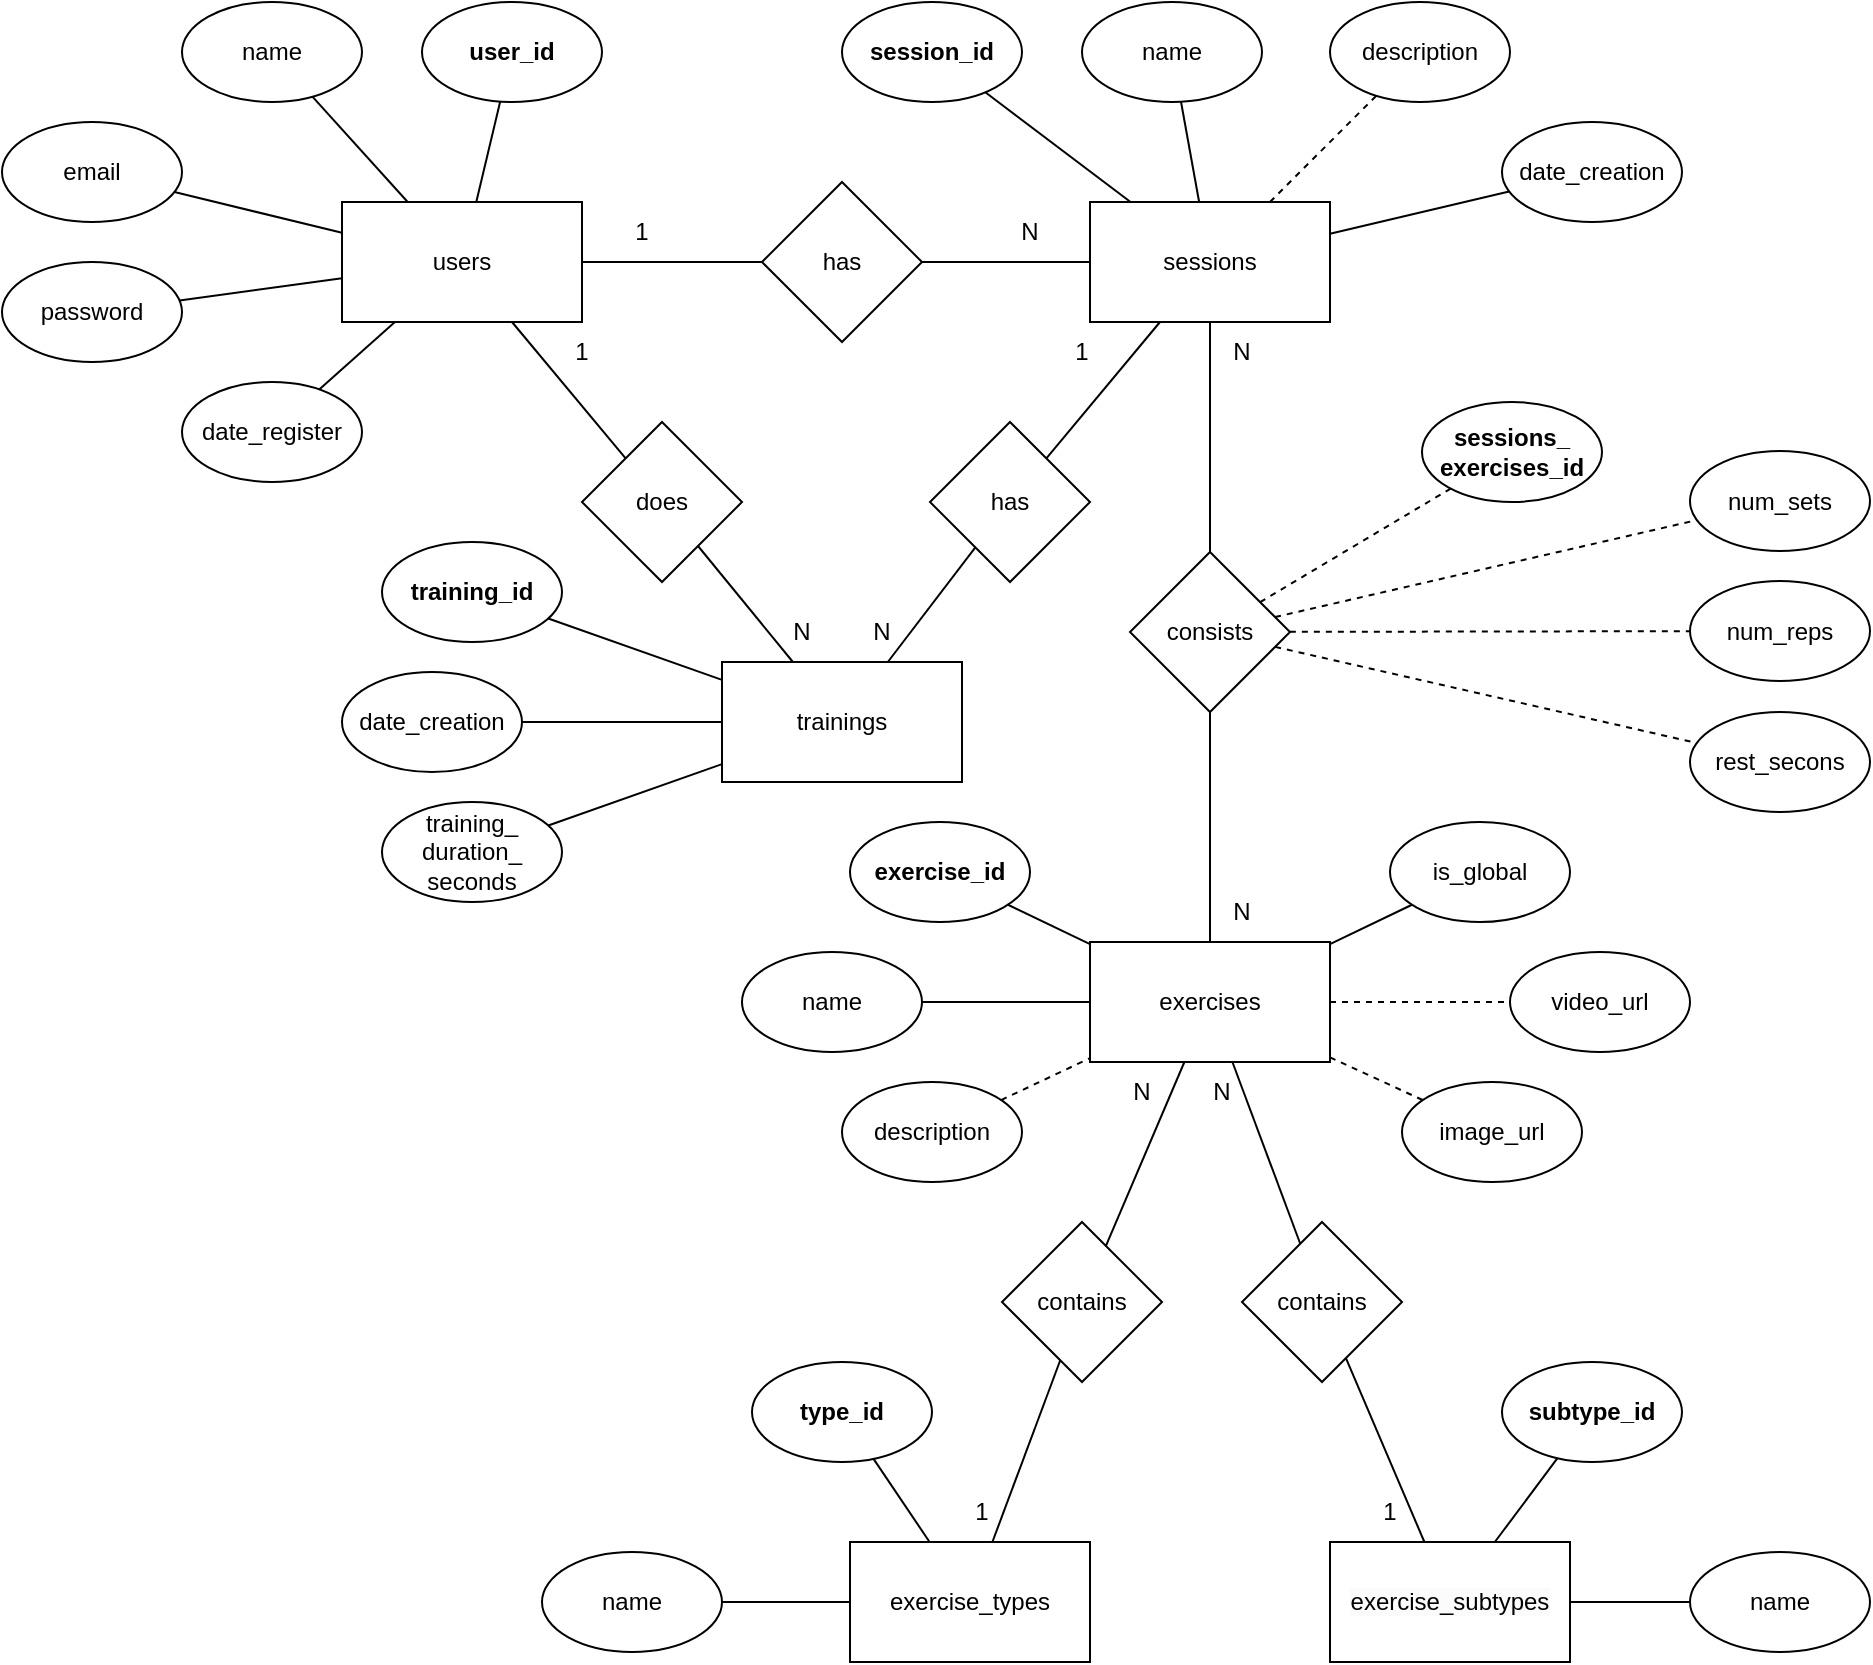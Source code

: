 <mxfile version="26.1.1">
  <diagram name="Page-1" id="KWKixU5v3_Od0d5qYe9I">
    <mxGraphModel dx="1434" dy="827" grid="1" gridSize="10" guides="1" tooltips="1" connect="1" arrows="1" fold="1" page="1" pageScale="1" pageWidth="827" pageHeight="1169" math="0" shadow="0">
      <root>
        <mxCell id="0" />
        <mxCell id="1" parent="0" />
        <mxCell id="nU5c1gYI4mI4mL374CUJ-8" value="users" style="rounded=0;whiteSpace=wrap;html=1;" parent="1" vertex="1">
          <mxGeometry x="230" y="330" width="120" height="60" as="geometry" />
        </mxCell>
        <mxCell id="nU5c1gYI4mI4mL374CUJ-9" value="trainings" style="rounded=0;whiteSpace=wrap;html=1;" parent="1" vertex="1">
          <mxGeometry x="420" y="560" width="120" height="60" as="geometry" />
        </mxCell>
        <mxCell id="nU5c1gYI4mI4mL374CUJ-10" value="exercises" style="rounded=0;whiteSpace=wrap;html=1;" parent="1" vertex="1">
          <mxGeometry x="604" y="700" width="120" height="60" as="geometry" />
        </mxCell>
        <mxCell id="nU5c1gYI4mI4mL374CUJ-11" value="exercise_types" style="rounded=0;whiteSpace=wrap;html=1;" parent="1" vertex="1">
          <mxGeometry x="484" y="1000" width="120" height="60" as="geometry" />
        </mxCell>
        <mxCell id="nU5c1gYI4mI4mL374CUJ-12" value="&lt;span style=&quot;caret-color: rgb(0, 0, 0); color: rgb(0, 0, 0); font-family: Helvetica; font-size: 12px; font-style: normal; font-variant-caps: normal; font-weight: 400; letter-spacing: normal; text-align: center; text-indent: 0px; text-transform: none; white-space: normal; word-spacing: 0px; -webkit-text-stroke-width: 0px; background-color: rgb(251, 251, 251); text-decoration: none; float: none; display: inline !important;&quot;&gt;exercise_subtypes&lt;/span&gt;" style="rounded=0;whiteSpace=wrap;html=1;" parent="1" vertex="1">
          <mxGeometry x="724" y="1000" width="120" height="60" as="geometry" />
        </mxCell>
        <mxCell id="nU5c1gYI4mI4mL374CUJ-13" value="sessions" style="rounded=0;whiteSpace=wrap;html=1;" parent="1" vertex="1">
          <mxGeometry x="604" y="330" width="120" height="60" as="geometry" />
        </mxCell>
        <mxCell id="nU5c1gYI4mI4mL374CUJ-15" value="" style="endArrow=none;html=1;rounded=0;" parent="1" source="nU5c1gYI4mI4mL374CUJ-8" target="nU5c1gYI4mI4mL374CUJ-16" edge="1">
          <mxGeometry width="50" height="50" relative="1" as="geometry">
            <mxPoint x="370" y="520" as="sourcePoint" />
            <mxPoint x="420" y="470" as="targetPoint" />
          </mxGeometry>
        </mxCell>
        <mxCell id="nU5c1gYI4mI4mL374CUJ-16" value="has" style="rhombus;whiteSpace=wrap;html=1;" parent="1" vertex="1">
          <mxGeometry x="440" y="320" width="80" height="80" as="geometry" />
        </mxCell>
        <mxCell id="nU5c1gYI4mI4mL374CUJ-17" value="" style="endArrow=none;html=1;rounded=0;" parent="1" source="nU5c1gYI4mI4mL374CUJ-16" target="nU5c1gYI4mI4mL374CUJ-13" edge="1">
          <mxGeometry width="50" height="50" relative="1" as="geometry">
            <mxPoint x="360" y="460" as="sourcePoint" />
            <mxPoint x="450" y="460" as="targetPoint" />
          </mxGeometry>
        </mxCell>
        <mxCell id="nU5c1gYI4mI4mL374CUJ-18" value="contains" style="rhombus;whiteSpace=wrap;html=1;" parent="1" vertex="1">
          <mxGeometry x="680" y="840" width="80" height="80" as="geometry" />
        </mxCell>
        <mxCell id="nU5c1gYI4mI4mL374CUJ-19" value="" style="endArrow=none;html=1;rounded=0;" parent="1" source="nU5c1gYI4mI4mL374CUJ-18" target="nU5c1gYI4mI4mL374CUJ-10" edge="1">
          <mxGeometry width="50" height="50" relative="1" as="geometry">
            <mxPoint x="834" y="630" as="sourcePoint" />
            <mxPoint x="884" y="580" as="targetPoint" />
          </mxGeometry>
        </mxCell>
        <mxCell id="nU5c1gYI4mI4mL374CUJ-20" value="" style="endArrow=none;html=1;rounded=0;" parent="1" source="nU5c1gYI4mI4mL374CUJ-18" target="nU5c1gYI4mI4mL374CUJ-12" edge="1">
          <mxGeometry width="50" height="50" relative="1" as="geometry">
            <mxPoint x="814" y="660" as="sourcePoint" />
            <mxPoint x="864" y="610" as="targetPoint" />
          </mxGeometry>
        </mxCell>
        <mxCell id="nU5c1gYI4mI4mL374CUJ-21" value="" style="endArrow=none;html=1;rounded=0;" parent="1" source="nU5c1gYI4mI4mL374CUJ-11" target="AYut2Y6KYgVJutitVhbc-2" edge="1">
          <mxGeometry width="50" height="50" relative="1" as="geometry">
            <mxPoint x="864" y="680" as="sourcePoint" />
            <mxPoint x="914" y="630" as="targetPoint" />
          </mxGeometry>
        </mxCell>
        <mxCell id="nU5c1gYI4mI4mL374CUJ-22" value="" style="endArrow=none;html=1;rounded=0;" parent="1" source="nU5c1gYI4mI4mL374CUJ-23" target="nU5c1gYI4mI4mL374CUJ-13" edge="1">
          <mxGeometry width="50" height="50" relative="1" as="geometry">
            <mxPoint x="455" y="570" as="sourcePoint" />
            <mxPoint x="505" y="520" as="targetPoint" />
          </mxGeometry>
        </mxCell>
        <mxCell id="nU5c1gYI4mI4mL374CUJ-23" value="consists" style="rhombus;whiteSpace=wrap;html=1;" parent="1" vertex="1">
          <mxGeometry x="624" y="505" width="80" height="80" as="geometry" />
        </mxCell>
        <mxCell id="nU5c1gYI4mI4mL374CUJ-24" value="" style="endArrow=none;html=1;rounded=0;" parent="1" source="nU5c1gYI4mI4mL374CUJ-23" target="nU5c1gYI4mI4mL374CUJ-10" edge="1">
          <mxGeometry width="50" height="50" relative="1" as="geometry">
            <mxPoint x="580" y="630" as="sourcePoint" />
            <mxPoint x="630" y="580" as="targetPoint" />
          </mxGeometry>
        </mxCell>
        <mxCell id="nU5c1gYI4mI4mL374CUJ-25" value="" style="endArrow=none;html=1;rounded=0;" parent="1" source="nU5c1gYI4mI4mL374CUJ-26" target="nU5c1gYI4mI4mL374CUJ-9" edge="1">
          <mxGeometry width="50" height="50" relative="1" as="geometry">
            <mxPoint x="390" y="330" as="sourcePoint" />
            <mxPoint x="440" y="280" as="targetPoint" />
          </mxGeometry>
        </mxCell>
        <mxCell id="nU5c1gYI4mI4mL374CUJ-26" value="does" style="rhombus;whiteSpace=wrap;html=1;" parent="1" vertex="1">
          <mxGeometry x="350" y="440" width="80" height="80" as="geometry" />
        </mxCell>
        <mxCell id="nU5c1gYI4mI4mL374CUJ-27" value="" style="endArrow=none;html=1;rounded=0;" parent="1" source="nU5c1gYI4mI4mL374CUJ-8" target="nU5c1gYI4mI4mL374CUJ-26" edge="1">
          <mxGeometry width="50" height="50" relative="1" as="geometry">
            <mxPoint x="390" y="330" as="sourcePoint" />
            <mxPoint x="440" y="280" as="targetPoint" />
          </mxGeometry>
        </mxCell>
        <mxCell id="nU5c1gYI4mI4mL374CUJ-28" value="has" style="rhombus;whiteSpace=wrap;html=1;" parent="1" vertex="1">
          <mxGeometry x="524" y="440" width="80" height="80" as="geometry" />
        </mxCell>
        <mxCell id="nU5c1gYI4mI4mL374CUJ-29" value="" style="endArrow=none;html=1;rounded=0;" parent="1" source="nU5c1gYI4mI4mL374CUJ-9" target="nU5c1gYI4mI4mL374CUJ-28" edge="1">
          <mxGeometry width="50" height="50" relative="1" as="geometry">
            <mxPoint x="390" y="520" as="sourcePoint" />
            <mxPoint x="440" y="470" as="targetPoint" />
          </mxGeometry>
        </mxCell>
        <mxCell id="nU5c1gYI4mI4mL374CUJ-30" value="" style="endArrow=none;html=1;rounded=0;" parent="1" source="nU5c1gYI4mI4mL374CUJ-28" target="nU5c1gYI4mI4mL374CUJ-13" edge="1">
          <mxGeometry width="50" height="50" relative="1" as="geometry">
            <mxPoint x="390" y="520" as="sourcePoint" />
            <mxPoint x="440" y="470" as="targetPoint" />
          </mxGeometry>
        </mxCell>
        <mxCell id="nU5c1gYI4mI4mL374CUJ-31" value="sessions_&lt;div&gt;exercises_id&lt;/div&gt;" style="ellipse;whiteSpace=wrap;html=1;fontStyle=1" parent="1" vertex="1">
          <mxGeometry x="770" y="430" width="90" height="50" as="geometry" />
        </mxCell>
        <mxCell id="nU5c1gYI4mI4mL374CUJ-33" value="num_sets" style="ellipse;whiteSpace=wrap;html=1;" parent="1" vertex="1">
          <mxGeometry x="904" y="454.5" width="90" height="50" as="geometry" />
        </mxCell>
        <mxCell id="nU5c1gYI4mI4mL374CUJ-34" value="num_reps" style="ellipse;whiteSpace=wrap;html=1;" parent="1" vertex="1">
          <mxGeometry x="904" y="519.5" width="90" height="50" as="geometry" />
        </mxCell>
        <mxCell id="nU5c1gYI4mI4mL374CUJ-35" value="rest_secons" style="ellipse;whiteSpace=wrap;html=1;" parent="1" vertex="1">
          <mxGeometry x="904" y="585" width="90" height="50" as="geometry" />
        </mxCell>
        <mxCell id="nU5c1gYI4mI4mL374CUJ-36" value="" style="endArrow=none;dashed=1;html=1;rounded=0;" parent="1" source="nU5c1gYI4mI4mL374CUJ-23" target="nU5c1gYI4mI4mL374CUJ-31" edge="1">
          <mxGeometry width="50" height="50" relative="1" as="geometry">
            <mxPoint x="850" y="670" as="sourcePoint" />
            <mxPoint x="900" y="620" as="targetPoint" />
          </mxGeometry>
        </mxCell>
        <mxCell id="nU5c1gYI4mI4mL374CUJ-37" value="" style="endArrow=none;dashed=1;html=1;rounded=0;" parent="1" source="nU5c1gYI4mI4mL374CUJ-23" target="nU5c1gYI4mI4mL374CUJ-33" edge="1">
          <mxGeometry width="50" height="50" relative="1" as="geometry">
            <mxPoint x="716" y="507" as="sourcePoint" />
            <mxPoint x="844" y="450" as="targetPoint" />
          </mxGeometry>
        </mxCell>
        <mxCell id="nU5c1gYI4mI4mL374CUJ-38" value="" style="endArrow=none;dashed=1;html=1;rounded=0;" parent="1" source="nU5c1gYI4mI4mL374CUJ-23" target="nU5c1gYI4mI4mL374CUJ-34" edge="1">
          <mxGeometry width="50" height="50" relative="1" as="geometry">
            <mxPoint x="710" y="486" as="sourcePoint" />
            <mxPoint x="911" y="460" as="targetPoint" />
          </mxGeometry>
        </mxCell>
        <mxCell id="nU5c1gYI4mI4mL374CUJ-39" value="" style="endArrow=none;dashed=1;html=1;rounded=0;" parent="1" source="nU5c1gYI4mI4mL374CUJ-23" target="nU5c1gYI4mI4mL374CUJ-35" edge="1">
          <mxGeometry width="50" height="50" relative="1" as="geometry">
            <mxPoint x="720" y="496" as="sourcePoint" />
            <mxPoint x="921" y="470" as="targetPoint" />
          </mxGeometry>
        </mxCell>
        <mxCell id="nU5c1gYI4mI4mL374CUJ-40" value="user_id" style="ellipse;whiteSpace=wrap;html=1;fontStyle=1" parent="1" vertex="1">
          <mxGeometry x="270" y="230" width="90" height="50" as="geometry" />
        </mxCell>
        <mxCell id="nU5c1gYI4mI4mL374CUJ-41" value="name" style="ellipse;whiteSpace=wrap;html=1;" parent="1" vertex="1">
          <mxGeometry x="150" y="230" width="90" height="50" as="geometry" />
        </mxCell>
        <mxCell id="nU5c1gYI4mI4mL374CUJ-42" value="email" style="ellipse;whiteSpace=wrap;html=1;" parent="1" vertex="1">
          <mxGeometry x="60" y="290" width="90" height="50" as="geometry" />
        </mxCell>
        <mxCell id="nU5c1gYI4mI4mL374CUJ-43" value="password" style="ellipse;whiteSpace=wrap;html=1;" parent="1" vertex="1">
          <mxGeometry x="60" y="360" width="90" height="50" as="geometry" />
        </mxCell>
        <mxCell id="nU5c1gYI4mI4mL374CUJ-44" value="date_register" style="ellipse;whiteSpace=wrap;html=1;" parent="1" vertex="1">
          <mxGeometry x="150" y="420" width="90" height="50" as="geometry" />
        </mxCell>
        <mxCell id="nU5c1gYI4mI4mL374CUJ-45" value="" style="endArrow=none;html=1;rounded=0;" parent="1" source="nU5c1gYI4mI4mL374CUJ-8" target="nU5c1gYI4mI4mL374CUJ-40" edge="1">
          <mxGeometry width="50" height="50" relative="1" as="geometry">
            <mxPoint x="390" y="500" as="sourcePoint" />
            <mxPoint x="440" y="450" as="targetPoint" />
          </mxGeometry>
        </mxCell>
        <mxCell id="nU5c1gYI4mI4mL374CUJ-46" value="" style="endArrow=none;html=1;rounded=0;" parent="1" source="nU5c1gYI4mI4mL374CUJ-8" target="nU5c1gYI4mI4mL374CUJ-41" edge="1">
          <mxGeometry width="50" height="50" relative="1" as="geometry">
            <mxPoint x="307" y="340" as="sourcePoint" />
            <mxPoint x="319" y="290" as="targetPoint" />
          </mxGeometry>
        </mxCell>
        <mxCell id="nU5c1gYI4mI4mL374CUJ-47" value="" style="endArrow=none;html=1;rounded=0;" parent="1" source="nU5c1gYI4mI4mL374CUJ-8" target="nU5c1gYI4mI4mL374CUJ-42" edge="1">
          <mxGeometry width="50" height="50" relative="1" as="geometry">
            <mxPoint x="317" y="350" as="sourcePoint" />
            <mxPoint x="329" y="300" as="targetPoint" />
          </mxGeometry>
        </mxCell>
        <mxCell id="nU5c1gYI4mI4mL374CUJ-48" value="" style="endArrow=none;html=1;rounded=0;" parent="1" source="nU5c1gYI4mI4mL374CUJ-43" target="nU5c1gYI4mI4mL374CUJ-8" edge="1">
          <mxGeometry width="50" height="50" relative="1" as="geometry">
            <mxPoint x="327" y="360" as="sourcePoint" />
            <mxPoint x="339" y="310" as="targetPoint" />
          </mxGeometry>
        </mxCell>
        <mxCell id="nU5c1gYI4mI4mL374CUJ-49" value="" style="endArrow=none;html=1;rounded=0;" parent="1" source="nU5c1gYI4mI4mL374CUJ-44" target="nU5c1gYI4mI4mL374CUJ-8" edge="1">
          <mxGeometry width="50" height="50" relative="1" as="geometry">
            <mxPoint x="337" y="370" as="sourcePoint" />
            <mxPoint x="349" y="320" as="targetPoint" />
          </mxGeometry>
        </mxCell>
        <mxCell id="nU5c1gYI4mI4mL374CUJ-50" value="session_id" style="ellipse;whiteSpace=wrap;html=1;fontStyle=1" parent="1" vertex="1">
          <mxGeometry x="480" y="230" width="90" height="50" as="geometry" />
        </mxCell>
        <mxCell id="nU5c1gYI4mI4mL374CUJ-51" value="name" style="ellipse;whiteSpace=wrap;html=1;" parent="1" vertex="1">
          <mxGeometry x="600" y="230" width="90" height="50" as="geometry" />
        </mxCell>
        <mxCell id="nU5c1gYI4mI4mL374CUJ-52" value="date_creation" style="ellipse;whiteSpace=wrap;html=1;" parent="1" vertex="1">
          <mxGeometry x="810" y="290" width="90" height="50" as="geometry" />
        </mxCell>
        <mxCell id="nU5c1gYI4mI4mL374CUJ-53" value="description" style="ellipse;whiteSpace=wrap;html=1;" parent="1" vertex="1">
          <mxGeometry x="724" y="230" width="90" height="50" as="geometry" />
        </mxCell>
        <mxCell id="nU5c1gYI4mI4mL374CUJ-54" value="" style="endArrow=none;html=1;rounded=0;" parent="1" source="nU5c1gYI4mI4mL374CUJ-13" target="nU5c1gYI4mI4mL374CUJ-50" edge="1">
          <mxGeometry width="50" height="50" relative="1" as="geometry">
            <mxPoint x="307" y="340" as="sourcePoint" />
            <mxPoint x="319" y="290" as="targetPoint" />
          </mxGeometry>
        </mxCell>
        <mxCell id="nU5c1gYI4mI4mL374CUJ-55" value="" style="endArrow=none;html=1;rounded=0;" parent="1" source="nU5c1gYI4mI4mL374CUJ-13" target="nU5c1gYI4mI4mL374CUJ-51" edge="1">
          <mxGeometry width="50" height="50" relative="1" as="geometry">
            <mxPoint x="317" y="350" as="sourcePoint" />
            <mxPoint x="329" y="300" as="targetPoint" />
          </mxGeometry>
        </mxCell>
        <mxCell id="nU5c1gYI4mI4mL374CUJ-57" value="" style="endArrow=none;html=1;rounded=0;" parent="1" source="nU5c1gYI4mI4mL374CUJ-13" target="nU5c1gYI4mI4mL374CUJ-52" edge="1">
          <mxGeometry width="50" height="50" relative="1" as="geometry">
            <mxPoint x="337" y="370" as="sourcePoint" />
            <mxPoint x="349" y="320" as="targetPoint" />
          </mxGeometry>
        </mxCell>
        <mxCell id="nU5c1gYI4mI4mL374CUJ-58" value="exercise_id" style="ellipse;whiteSpace=wrap;html=1;fontStyle=1" parent="1" vertex="1">
          <mxGeometry x="484" y="640" width="90" height="50" as="geometry" />
        </mxCell>
        <mxCell id="nU5c1gYI4mI4mL374CUJ-59" value="name" style="ellipse;whiteSpace=wrap;html=1;" parent="1" vertex="1">
          <mxGeometry x="430" y="705" width="90" height="50" as="geometry" />
        </mxCell>
        <mxCell id="nU5c1gYI4mI4mL374CUJ-60" value="is_global" style="ellipse;whiteSpace=wrap;html=1;" parent="1" vertex="1">
          <mxGeometry x="754" y="640" width="90" height="50" as="geometry" />
        </mxCell>
        <mxCell id="nU5c1gYI4mI4mL374CUJ-61" value="description" style="ellipse;whiteSpace=wrap;html=1;" parent="1" vertex="1">
          <mxGeometry x="480" y="770" width="90" height="50" as="geometry" />
        </mxCell>
        <mxCell id="nU5c1gYI4mI4mL374CUJ-62" value="video_url" style="ellipse;whiteSpace=wrap;html=1;" parent="1" vertex="1">
          <mxGeometry x="814" y="705" width="90" height="50" as="geometry" />
        </mxCell>
        <mxCell id="nU5c1gYI4mI4mL374CUJ-63" value="image_url" style="ellipse;whiteSpace=wrap;html=1;" parent="1" vertex="1">
          <mxGeometry x="760" y="770" width="90" height="50" as="geometry" />
        </mxCell>
        <mxCell id="nU5c1gYI4mI4mL374CUJ-64" value="" style="endArrow=none;dashed=1;html=1;rounded=0;" parent="1" source="nU5c1gYI4mI4mL374CUJ-13" target="nU5c1gYI4mI4mL374CUJ-53" edge="1">
          <mxGeometry width="50" height="50" relative="1" as="geometry">
            <mxPoint x="702" y="478" as="sourcePoint" />
            <mxPoint x="830" y="421" as="targetPoint" />
          </mxGeometry>
        </mxCell>
        <mxCell id="nU5c1gYI4mI4mL374CUJ-65" value="" style="endArrow=none;html=1;rounded=0;" parent="1" source="nU5c1gYI4mI4mL374CUJ-10" target="nU5c1gYI4mI4mL374CUJ-58" edge="1">
          <mxGeometry width="50" height="50" relative="1" as="geometry">
            <mxPoint x="513" y="570" as="sourcePoint" />
            <mxPoint x="557" y="513" as="targetPoint" />
          </mxGeometry>
        </mxCell>
        <mxCell id="nU5c1gYI4mI4mL374CUJ-66" value="" style="endArrow=none;html=1;rounded=0;" parent="1" source="nU5c1gYI4mI4mL374CUJ-10" target="nU5c1gYI4mI4mL374CUJ-59" edge="1">
          <mxGeometry width="50" height="50" relative="1" as="geometry">
            <mxPoint x="523" y="580" as="sourcePoint" />
            <mxPoint x="567" y="523" as="targetPoint" />
          </mxGeometry>
        </mxCell>
        <mxCell id="nU5c1gYI4mI4mL374CUJ-67" value="" style="endArrow=none;html=1;rounded=0;" parent="1" source="nU5c1gYI4mI4mL374CUJ-10" target="nU5c1gYI4mI4mL374CUJ-60" edge="1">
          <mxGeometry width="50" height="50" relative="1" as="geometry">
            <mxPoint x="533" y="590" as="sourcePoint" />
            <mxPoint x="577" y="533" as="targetPoint" />
          </mxGeometry>
        </mxCell>
        <mxCell id="nU5c1gYI4mI4mL374CUJ-68" value="" style="endArrow=none;dashed=1;html=1;rounded=0;" parent="1" source="nU5c1gYI4mI4mL374CUJ-61" target="nU5c1gYI4mI4mL374CUJ-10" edge="1">
          <mxGeometry width="50" height="50" relative="1" as="geometry">
            <mxPoint x="930" y="760" as="sourcePoint" />
            <mxPoint x="1055" y="810" as="targetPoint" />
          </mxGeometry>
        </mxCell>
        <mxCell id="nU5c1gYI4mI4mL374CUJ-69" value="" style="endArrow=none;dashed=1;html=1;rounded=0;" parent="1" source="nU5c1gYI4mI4mL374CUJ-10" target="nU5c1gYI4mI4mL374CUJ-62" edge="1">
          <mxGeometry width="50" height="50" relative="1" as="geometry">
            <mxPoint x="940" y="770" as="sourcePoint" />
            <mxPoint x="1065" y="820" as="targetPoint" />
          </mxGeometry>
        </mxCell>
        <mxCell id="nU5c1gYI4mI4mL374CUJ-70" value="" style="endArrow=none;dashed=1;html=1;rounded=0;" parent="1" source="nU5c1gYI4mI4mL374CUJ-10" target="nU5c1gYI4mI4mL374CUJ-63" edge="1">
          <mxGeometry width="50" height="50" relative="1" as="geometry">
            <mxPoint x="950" y="780" as="sourcePoint" />
            <mxPoint x="1075" y="830" as="targetPoint" />
          </mxGeometry>
        </mxCell>
        <mxCell id="nU5c1gYI4mI4mL374CUJ-72" value="date_creation" style="ellipse;whiteSpace=wrap;html=1;" parent="1" vertex="1">
          <mxGeometry x="230" y="565" width="90" height="50" as="geometry" />
        </mxCell>
        <mxCell id="nU5c1gYI4mI4mL374CUJ-73" value="" style="endArrow=none;html=1;rounded=0;" parent="1" source="nU5c1gYI4mI4mL374CUJ-72" target="nU5c1gYI4mI4mL374CUJ-9" edge="1">
          <mxGeometry width="50" height="50" relative="1" as="geometry">
            <mxPoint x="270" y="720" as="sourcePoint" />
            <mxPoint x="327" y="788" as="targetPoint" />
          </mxGeometry>
        </mxCell>
        <mxCell id="nU5c1gYI4mI4mL374CUJ-74" value="training_id" style="ellipse;whiteSpace=wrap;html=1;fontStyle=1" parent="1" vertex="1">
          <mxGeometry x="250" y="500" width="90" height="50" as="geometry" />
        </mxCell>
        <mxCell id="nU5c1gYI4mI4mL374CUJ-75" value="" style="endArrow=none;html=1;rounded=0;" parent="1" source="nU5c1gYI4mI4mL374CUJ-74" target="nU5c1gYI4mI4mL374CUJ-9" edge="1">
          <mxGeometry width="50" height="50" relative="1" as="geometry">
            <mxPoint x="330" y="596" as="sourcePoint" />
            <mxPoint x="430" y="599" as="targetPoint" />
          </mxGeometry>
        </mxCell>
        <mxCell id="nU5c1gYI4mI4mL374CUJ-76" value="training_&lt;div&gt;duration_&lt;/div&gt;&lt;div&gt;seconds&lt;/div&gt;" style="ellipse;whiteSpace=wrap;html=1;" parent="1" vertex="1">
          <mxGeometry x="250" y="630" width="90" height="50" as="geometry" />
        </mxCell>
        <mxCell id="nU5c1gYI4mI4mL374CUJ-77" value="" style="endArrow=none;html=1;rounded=0;" parent="1" source="nU5c1gYI4mI4mL374CUJ-76" target="nU5c1gYI4mI4mL374CUJ-9" edge="1">
          <mxGeometry width="50" height="50" relative="1" as="geometry">
            <mxPoint x="240" y="800" as="sourcePoint" />
            <mxPoint x="390" y="669" as="targetPoint" />
          </mxGeometry>
        </mxCell>
        <mxCell id="nU5c1gYI4mI4mL374CUJ-78" value="type_id" style="ellipse;whiteSpace=wrap;html=1;fontStyle=1" parent="1" vertex="1">
          <mxGeometry x="435" y="910" width="90" height="50" as="geometry" />
        </mxCell>
        <mxCell id="nU5c1gYI4mI4mL374CUJ-79" value="" style="endArrow=none;html=1;rounded=0;" parent="1" source="nU5c1gYI4mI4mL374CUJ-11" target="nU5c1gYI4mI4mL374CUJ-78" edge="1">
          <mxGeometry width="50" height="50" relative="1" as="geometry">
            <mxPoint x="484" y="1031" as="sourcePoint" />
            <mxPoint x="437" y="843" as="targetPoint" />
          </mxGeometry>
        </mxCell>
        <mxCell id="nU5c1gYI4mI4mL374CUJ-80" value="subtype_id" style="ellipse;whiteSpace=wrap;html=1;fontStyle=1" parent="1" vertex="1">
          <mxGeometry x="810" y="910" width="90" height="50" as="geometry" />
        </mxCell>
        <mxCell id="nU5c1gYI4mI4mL374CUJ-81" value="" style="endArrow=none;html=1;rounded=0;" parent="1" source="nU5c1gYI4mI4mL374CUJ-12" target="nU5c1gYI4mI4mL374CUJ-80" edge="1">
          <mxGeometry width="50" height="50" relative="1" as="geometry">
            <mxPoint x="1011" y="1003" as="sourcePoint" />
            <mxPoint x="964" y="840" as="targetPoint" />
          </mxGeometry>
        </mxCell>
        <mxCell id="nU5c1gYI4mI4mL374CUJ-82" value="name" style="ellipse;whiteSpace=wrap;html=1;" parent="1" vertex="1">
          <mxGeometry x="330" y="1005" width="90" height="50" as="geometry" />
        </mxCell>
        <mxCell id="nU5c1gYI4mI4mL374CUJ-83" value="" style="endArrow=none;html=1;rounded=0;" parent="1" source="nU5c1gYI4mI4mL374CUJ-11" target="nU5c1gYI4mI4mL374CUJ-82" edge="1">
          <mxGeometry width="50" height="50" relative="1" as="geometry">
            <mxPoint x="430" y="1075" as="sourcePoint" />
            <mxPoint x="393" y="868" as="targetPoint" />
          </mxGeometry>
        </mxCell>
        <mxCell id="nU5c1gYI4mI4mL374CUJ-84" value="name" style="ellipse;whiteSpace=wrap;html=1;" parent="1" vertex="1">
          <mxGeometry x="904" y="1005" width="90" height="50" as="geometry" />
        </mxCell>
        <mxCell id="nU5c1gYI4mI4mL374CUJ-85" value="" style="endArrow=none;html=1;rounded=0;" parent="1" source="nU5c1gYI4mI4mL374CUJ-12" target="nU5c1gYI4mI4mL374CUJ-84" edge="1">
          <mxGeometry width="50" height="50" relative="1" as="geometry">
            <mxPoint x="1094" y="1075" as="sourcePoint" />
            <mxPoint x="1057" y="868" as="targetPoint" />
          </mxGeometry>
        </mxCell>
        <mxCell id="AYut2Y6KYgVJutitVhbc-2" value="contains" style="rhombus;whiteSpace=wrap;html=1;" vertex="1" parent="1">
          <mxGeometry x="560" y="840" width="80" height="80" as="geometry" />
        </mxCell>
        <mxCell id="AYut2Y6KYgVJutitVhbc-3" value="" style="endArrow=none;html=1;rounded=0;" edge="1" parent="1" source="AYut2Y6KYgVJutitVhbc-2" target="nU5c1gYI4mI4mL374CUJ-10">
          <mxGeometry width="50" height="50" relative="1" as="geometry">
            <mxPoint x="754" y="630" as="sourcePoint" />
            <mxPoint x="584" y="760" as="targetPoint" />
          </mxGeometry>
        </mxCell>
        <mxCell id="AYut2Y6KYgVJutitVhbc-5" value="N" style="text;html=1;align=center;verticalAlign=middle;whiteSpace=wrap;rounded=0;" vertex="1" parent="1">
          <mxGeometry x="544" y="330" width="60" height="30" as="geometry" />
        </mxCell>
        <mxCell id="AYut2Y6KYgVJutitVhbc-6" value="1" style="text;html=1;align=center;verticalAlign=middle;whiteSpace=wrap;rounded=0;" vertex="1" parent="1">
          <mxGeometry x="350" y="330" width="60" height="30" as="geometry" />
        </mxCell>
        <mxCell id="AYut2Y6KYgVJutitVhbc-7" value="N" style="text;html=1;align=center;verticalAlign=middle;whiteSpace=wrap;rounded=0;" vertex="1" parent="1">
          <mxGeometry x="430" y="530" width="60" height="30" as="geometry" />
        </mxCell>
        <mxCell id="AYut2Y6KYgVJutitVhbc-8" value="1" style="text;html=1;align=center;verticalAlign=middle;whiteSpace=wrap;rounded=0;" vertex="1" parent="1">
          <mxGeometry x="320" y="390" width="60" height="30" as="geometry" />
        </mxCell>
        <mxCell id="AYut2Y6KYgVJutitVhbc-9" value="N" style="text;html=1;align=center;verticalAlign=middle;whiteSpace=wrap;rounded=0;" vertex="1" parent="1">
          <mxGeometry x="470" y="529.5" width="60" height="30" as="geometry" />
        </mxCell>
        <mxCell id="AYut2Y6KYgVJutitVhbc-10" value="1" style="text;html=1;align=center;verticalAlign=middle;whiteSpace=wrap;rounded=0;" vertex="1" parent="1">
          <mxGeometry x="570" y="390" width="60" height="30" as="geometry" />
        </mxCell>
        <mxCell id="AYut2Y6KYgVJutitVhbc-11" value="N" style="text;html=1;align=center;verticalAlign=middle;whiteSpace=wrap;rounded=0;" vertex="1" parent="1">
          <mxGeometry x="650" y="390" width="60" height="30" as="geometry" />
        </mxCell>
        <mxCell id="AYut2Y6KYgVJutitVhbc-12" value="N" style="text;html=1;align=center;verticalAlign=middle;whiteSpace=wrap;rounded=0;" vertex="1" parent="1">
          <mxGeometry x="650" y="670" width="60" height="30" as="geometry" />
        </mxCell>
        <mxCell id="AYut2Y6KYgVJutitVhbc-13" value="1" style="text;html=1;align=center;verticalAlign=middle;whiteSpace=wrap;rounded=0;" vertex="1" parent="1">
          <mxGeometry x="724" y="970" width="60" height="30" as="geometry" />
        </mxCell>
        <mxCell id="AYut2Y6KYgVJutitVhbc-14" value="1" style="text;html=1;align=center;verticalAlign=middle;whiteSpace=wrap;rounded=0;" vertex="1" parent="1">
          <mxGeometry x="520" y="970" width="60" height="30" as="geometry" />
        </mxCell>
        <mxCell id="AYut2Y6KYgVJutitVhbc-15" value="N" style="text;html=1;align=center;verticalAlign=middle;whiteSpace=wrap;rounded=0;" vertex="1" parent="1">
          <mxGeometry x="600" y="760" width="60" height="30" as="geometry" />
        </mxCell>
        <mxCell id="AYut2Y6KYgVJutitVhbc-16" value="N" style="text;html=1;align=center;verticalAlign=middle;whiteSpace=wrap;rounded=0;" vertex="1" parent="1">
          <mxGeometry x="640" y="760" width="60" height="30" as="geometry" />
        </mxCell>
      </root>
    </mxGraphModel>
  </diagram>
</mxfile>
